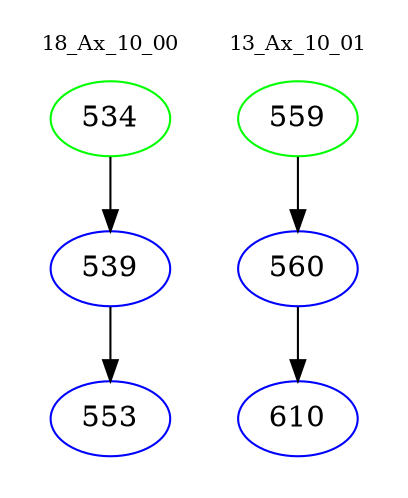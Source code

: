 digraph{
subgraph cluster_0 {
color = white
label = "18_Ax_10_00";
fontsize=10;
T0_534 [label="534", color="green"]
T0_534 -> T0_539 [color="black"]
T0_539 [label="539", color="blue"]
T0_539 -> T0_553 [color="black"]
T0_553 [label="553", color="blue"]
}
subgraph cluster_1 {
color = white
label = "13_Ax_10_01";
fontsize=10;
T1_559 [label="559", color="green"]
T1_559 -> T1_560 [color="black"]
T1_560 [label="560", color="blue"]
T1_560 -> T1_610 [color="black"]
T1_610 [label="610", color="blue"]
}
}
